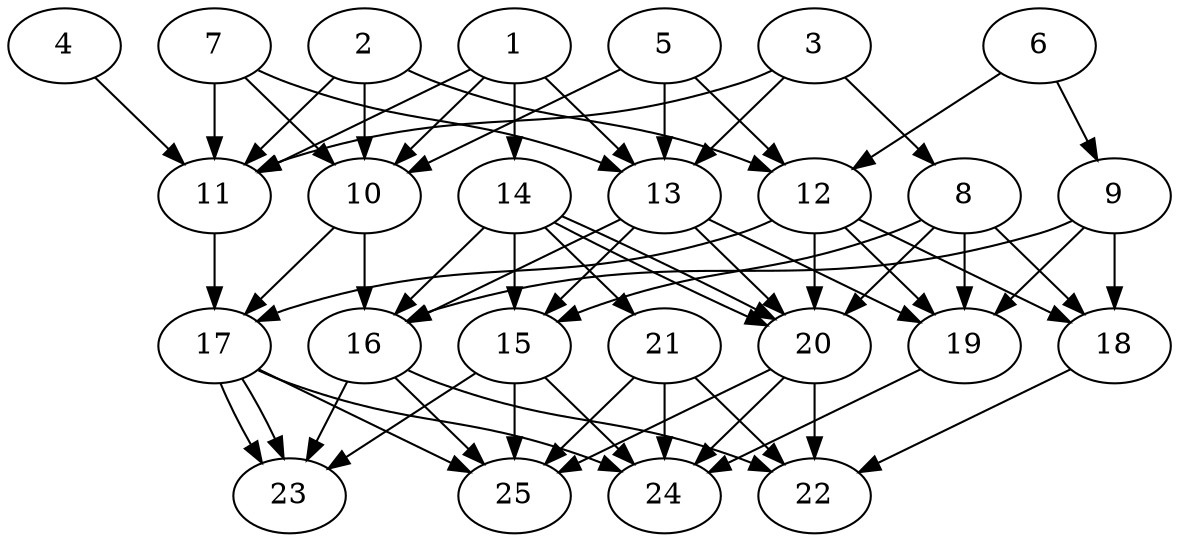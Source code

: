 // DAG automatically generated by daggen at Tue Aug  6 16:26:47 2019
// ./daggen --dot -n 25 --ccr 0.4 --fat 0.6 --regular 0.5 --density 0.7 --mindata 5242880 --maxdata 52428800 
digraph G {
  1 [size="25981440", alpha="0.12", expect_size="10392576"] 
  1 -> 10 [size ="10392576"]
  1 -> 11 [size ="10392576"]
  1 -> 13 [size ="10392576"]
  1 -> 14 [size ="10392576"]
  2 [size="26240000", alpha="0.12", expect_size="10496000"] 
  2 -> 10 [size ="10496000"]
  2 -> 11 [size ="10496000"]
  2 -> 12 [size ="10496000"]
  3 [size="14000640", alpha="0.05", expect_size="5600256"] 
  3 -> 8 [size ="5600256"]
  3 -> 11 [size ="5600256"]
  3 -> 13 [size ="5600256"]
  4 [size="110103040", alpha="0.08", expect_size="44041216"] 
  4 -> 11 [size ="44041216"]
  5 [size="64384000", alpha="0.01", expect_size="25753600"] 
  5 -> 10 [size ="25753600"]
  5 -> 12 [size ="25753600"]
  5 -> 13 [size ="25753600"]
  6 [size="83028480", alpha="0.07", expect_size="33211392"] 
  6 -> 9 [size ="33211392"]
  6 -> 12 [size ="33211392"]
  7 [size="104977920", alpha="0.10", expect_size="41991168"] 
  7 -> 10 [size ="41991168"]
  7 -> 11 [size ="41991168"]
  7 -> 13 [size ="41991168"]
  8 [size="42286080", alpha="0.12", expect_size="16914432"] 
  8 -> 15 [size ="16914432"]
  8 -> 18 [size ="16914432"]
  8 -> 19 [size ="16914432"]
  8 -> 20 [size ="16914432"]
  9 [size="39178240", alpha="0.18", expect_size="15671296"] 
  9 -> 16 [size ="15671296"]
  9 -> 18 [size ="15671296"]
  9 -> 19 [size ="15671296"]
  10 [size="121024000", alpha="0.14", expect_size="48409600"] 
  10 -> 16 [size ="48409600"]
  10 -> 17 [size ="48409600"]
  11 [size="113710080", alpha="0.20", expect_size="45484032"] 
  11 -> 17 [size ="45484032"]
  12 [size="64046080", alpha="0.09", expect_size="25618432"] 
  12 -> 17 [size ="25618432"]
  12 -> 18 [size ="25618432"]
  12 -> 19 [size ="25618432"]
  12 -> 20 [size ="25618432"]
  13 [size="19333120", alpha="0.15", expect_size="7733248"] 
  13 -> 15 [size ="7733248"]
  13 -> 16 [size ="7733248"]
  13 -> 19 [size ="7733248"]
  13 -> 20 [size ="7733248"]
  14 [size="50944000", alpha="0.15", expect_size="20377600"] 
  14 -> 15 [size ="20377600"]
  14 -> 16 [size ="20377600"]
  14 -> 20 [size ="20377600"]
  14 -> 20 [size ="20377600"]
  14 -> 21 [size ="20377600"]
  15 [size="96798720", alpha="0.13", expect_size="38719488"] 
  15 -> 23 [size ="38719488"]
  15 -> 24 [size ="38719488"]
  15 -> 25 [size ="38719488"]
  16 [size="104550400", alpha="0.19", expect_size="41820160"] 
  16 -> 22 [size ="41820160"]
  16 -> 23 [size ="41820160"]
  16 -> 25 [size ="41820160"]
  17 [size="29335040", alpha="0.09", expect_size="11734016"] 
  17 -> 23 [size ="11734016"]
  17 -> 23 [size ="11734016"]
  17 -> 24 [size ="11734016"]
  17 -> 25 [size ="11734016"]
  18 [size="89405440", alpha="0.18", expect_size="35762176"] 
  18 -> 22 [size ="35762176"]
  19 [size="40591360", alpha="0.15", expect_size="16236544"] 
  19 -> 24 [size ="16236544"]
  20 [size="31744000", alpha="0.09", expect_size="12697600"] 
  20 -> 22 [size ="12697600"]
  20 -> 24 [size ="12697600"]
  20 -> 25 [size ="12697600"]
  21 [size="114575360", alpha="0.05", expect_size="45830144"] 
  21 -> 22 [size ="45830144"]
  21 -> 24 [size ="45830144"]
  21 -> 25 [size ="45830144"]
  22 [size="113576960", alpha="0.02", expect_size="45430784"] 
  23 [size="47843840", alpha="0.00", expect_size="19137536"] 
  24 [size="17303040", alpha="0.15", expect_size="6921216"] 
  25 [size="107089920", alpha="0.18", expect_size="42835968"] 
}

